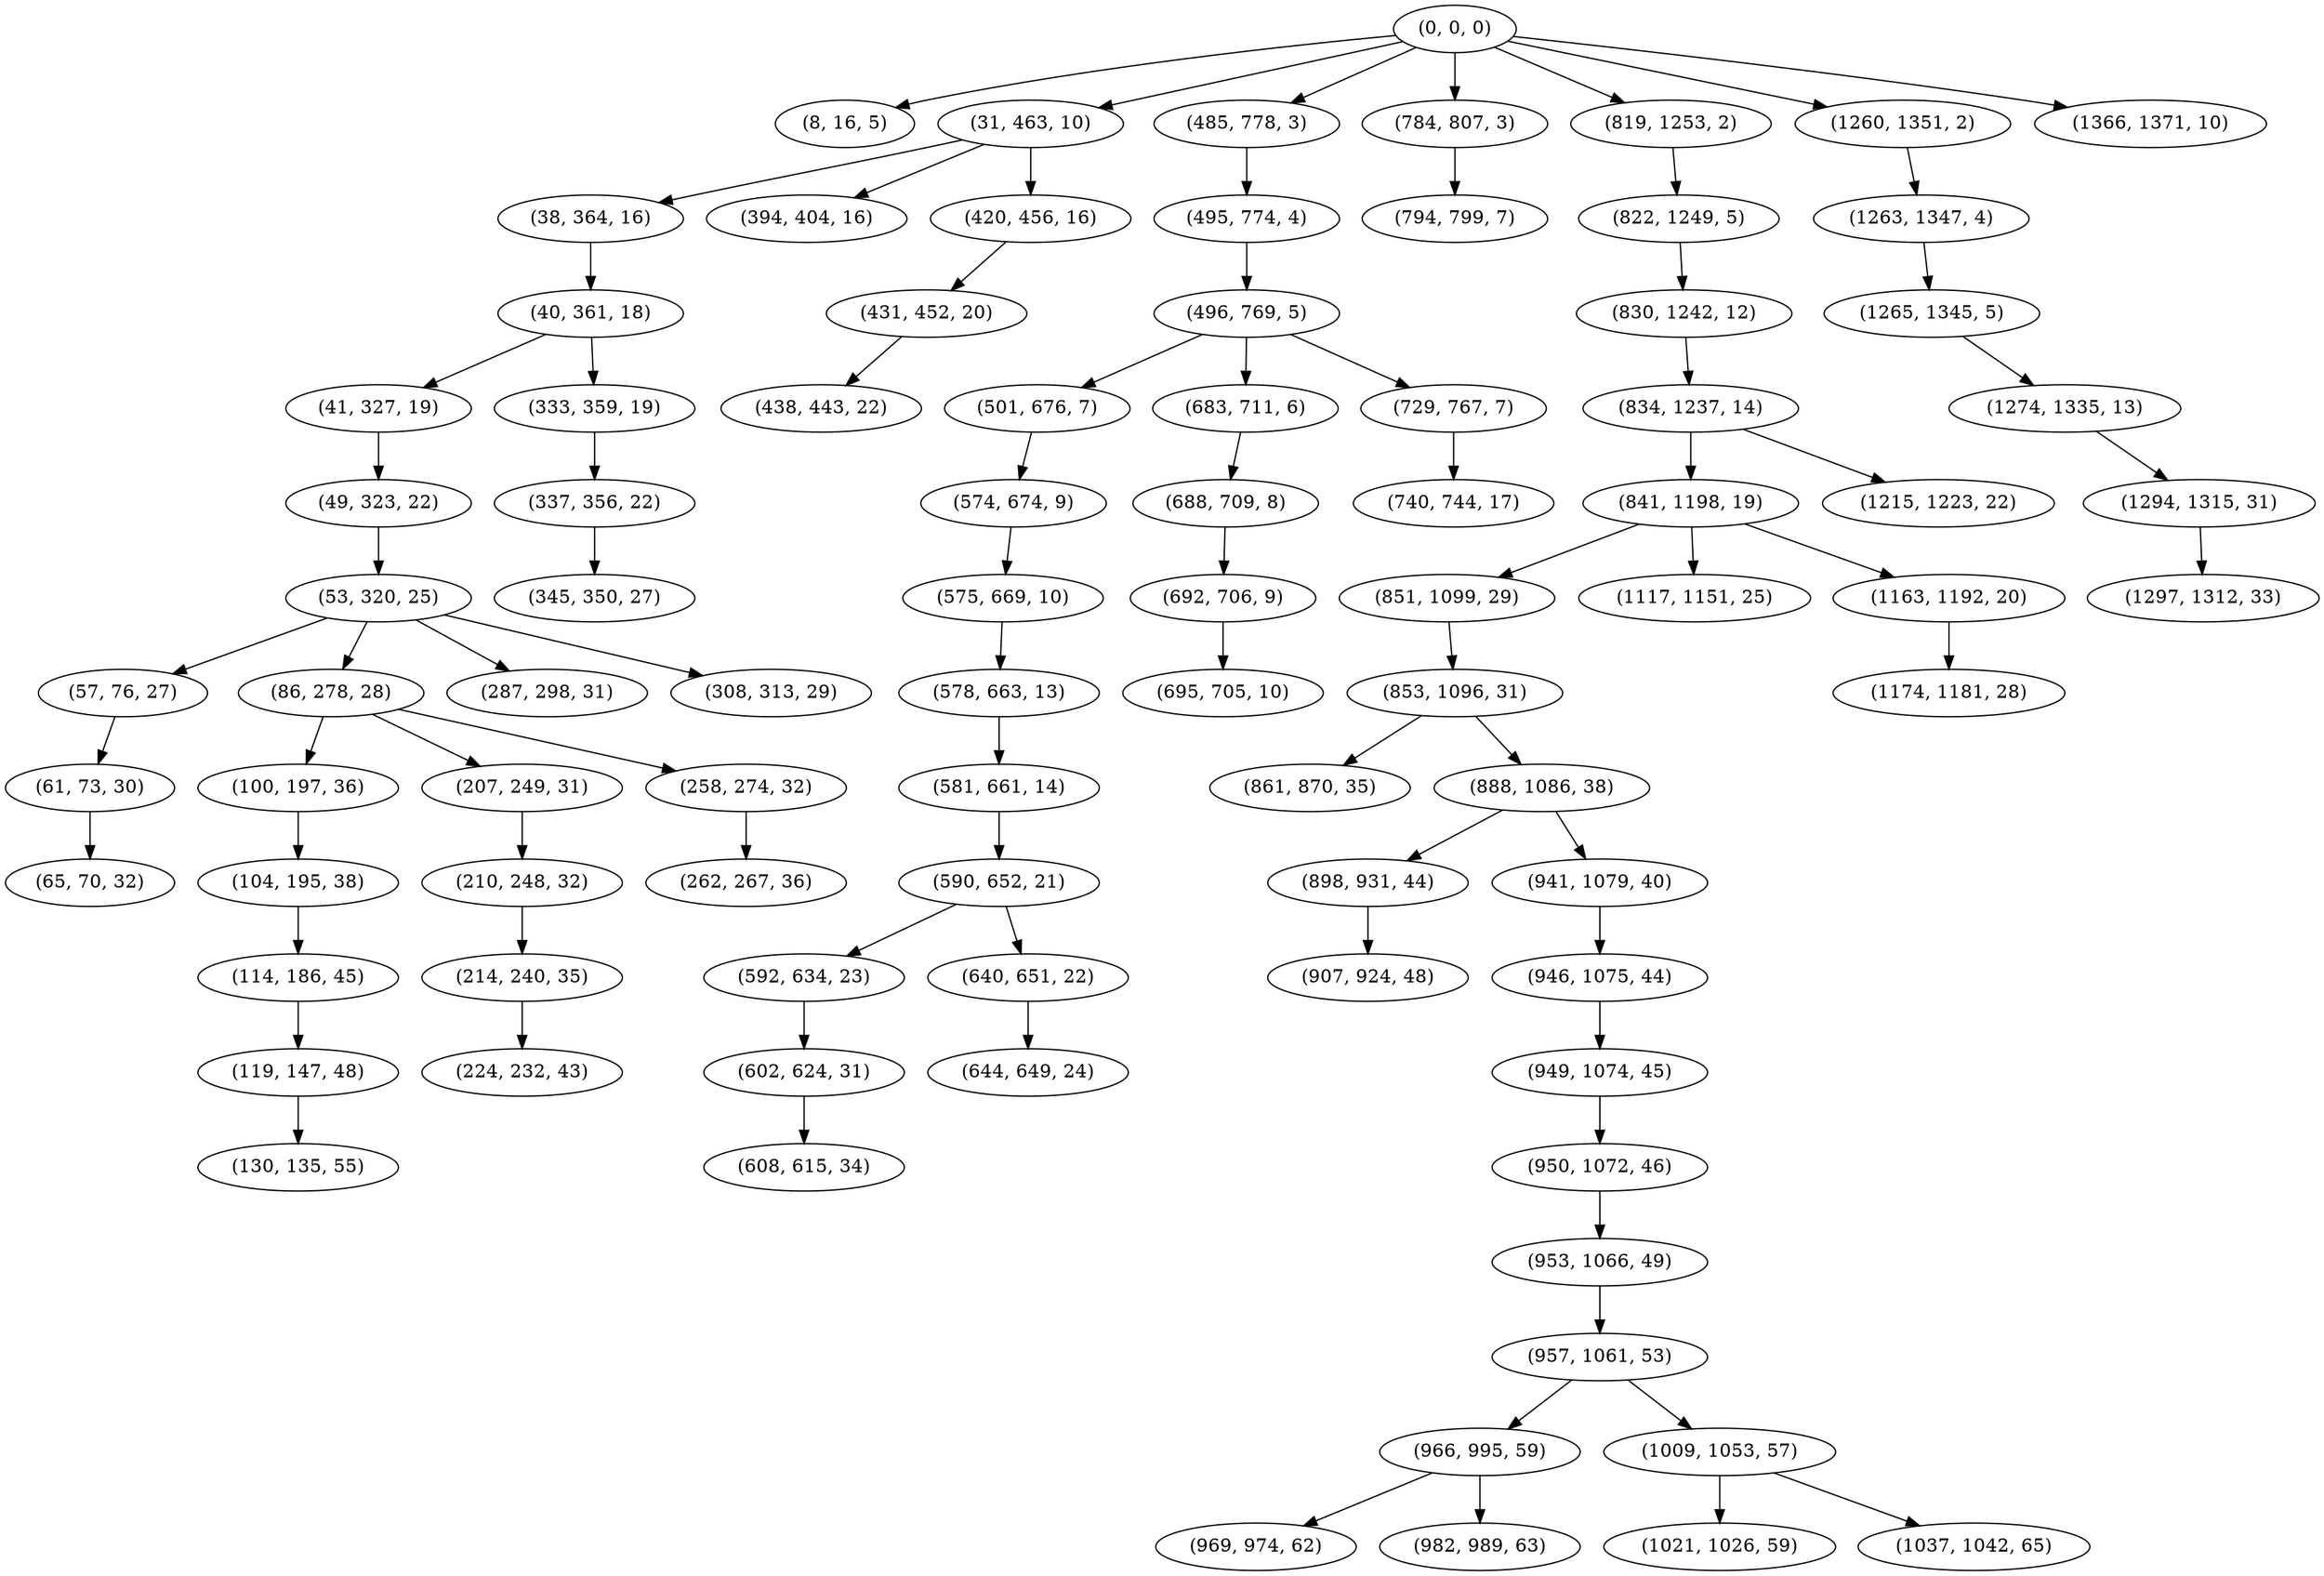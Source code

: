 digraph tree {
    "(0, 0, 0)";
    "(8, 16, 5)";
    "(31, 463, 10)";
    "(38, 364, 16)";
    "(40, 361, 18)";
    "(41, 327, 19)";
    "(49, 323, 22)";
    "(53, 320, 25)";
    "(57, 76, 27)";
    "(61, 73, 30)";
    "(65, 70, 32)";
    "(86, 278, 28)";
    "(100, 197, 36)";
    "(104, 195, 38)";
    "(114, 186, 45)";
    "(119, 147, 48)";
    "(130, 135, 55)";
    "(207, 249, 31)";
    "(210, 248, 32)";
    "(214, 240, 35)";
    "(224, 232, 43)";
    "(258, 274, 32)";
    "(262, 267, 36)";
    "(287, 298, 31)";
    "(308, 313, 29)";
    "(333, 359, 19)";
    "(337, 356, 22)";
    "(345, 350, 27)";
    "(394, 404, 16)";
    "(420, 456, 16)";
    "(431, 452, 20)";
    "(438, 443, 22)";
    "(485, 778, 3)";
    "(495, 774, 4)";
    "(496, 769, 5)";
    "(501, 676, 7)";
    "(574, 674, 9)";
    "(575, 669, 10)";
    "(578, 663, 13)";
    "(581, 661, 14)";
    "(590, 652, 21)";
    "(592, 634, 23)";
    "(602, 624, 31)";
    "(608, 615, 34)";
    "(640, 651, 22)";
    "(644, 649, 24)";
    "(683, 711, 6)";
    "(688, 709, 8)";
    "(692, 706, 9)";
    "(695, 705, 10)";
    "(729, 767, 7)";
    "(740, 744, 17)";
    "(784, 807, 3)";
    "(794, 799, 7)";
    "(819, 1253, 2)";
    "(822, 1249, 5)";
    "(830, 1242, 12)";
    "(834, 1237, 14)";
    "(841, 1198, 19)";
    "(851, 1099, 29)";
    "(853, 1096, 31)";
    "(861, 870, 35)";
    "(888, 1086, 38)";
    "(898, 931, 44)";
    "(907, 924, 48)";
    "(941, 1079, 40)";
    "(946, 1075, 44)";
    "(949, 1074, 45)";
    "(950, 1072, 46)";
    "(953, 1066, 49)";
    "(957, 1061, 53)";
    "(966, 995, 59)";
    "(969, 974, 62)";
    "(982, 989, 63)";
    "(1009, 1053, 57)";
    "(1021, 1026, 59)";
    "(1037, 1042, 65)";
    "(1117, 1151, 25)";
    "(1163, 1192, 20)";
    "(1174, 1181, 28)";
    "(1215, 1223, 22)";
    "(1260, 1351, 2)";
    "(1263, 1347, 4)";
    "(1265, 1345, 5)";
    "(1274, 1335, 13)";
    "(1294, 1315, 31)";
    "(1297, 1312, 33)";
    "(1366, 1371, 10)";
    "(0, 0, 0)" -> "(8, 16, 5)";
    "(0, 0, 0)" -> "(31, 463, 10)";
    "(0, 0, 0)" -> "(485, 778, 3)";
    "(0, 0, 0)" -> "(784, 807, 3)";
    "(0, 0, 0)" -> "(819, 1253, 2)";
    "(0, 0, 0)" -> "(1260, 1351, 2)";
    "(0, 0, 0)" -> "(1366, 1371, 10)";
    "(31, 463, 10)" -> "(38, 364, 16)";
    "(31, 463, 10)" -> "(394, 404, 16)";
    "(31, 463, 10)" -> "(420, 456, 16)";
    "(38, 364, 16)" -> "(40, 361, 18)";
    "(40, 361, 18)" -> "(41, 327, 19)";
    "(40, 361, 18)" -> "(333, 359, 19)";
    "(41, 327, 19)" -> "(49, 323, 22)";
    "(49, 323, 22)" -> "(53, 320, 25)";
    "(53, 320, 25)" -> "(57, 76, 27)";
    "(53, 320, 25)" -> "(86, 278, 28)";
    "(53, 320, 25)" -> "(287, 298, 31)";
    "(53, 320, 25)" -> "(308, 313, 29)";
    "(57, 76, 27)" -> "(61, 73, 30)";
    "(61, 73, 30)" -> "(65, 70, 32)";
    "(86, 278, 28)" -> "(100, 197, 36)";
    "(86, 278, 28)" -> "(207, 249, 31)";
    "(86, 278, 28)" -> "(258, 274, 32)";
    "(100, 197, 36)" -> "(104, 195, 38)";
    "(104, 195, 38)" -> "(114, 186, 45)";
    "(114, 186, 45)" -> "(119, 147, 48)";
    "(119, 147, 48)" -> "(130, 135, 55)";
    "(207, 249, 31)" -> "(210, 248, 32)";
    "(210, 248, 32)" -> "(214, 240, 35)";
    "(214, 240, 35)" -> "(224, 232, 43)";
    "(258, 274, 32)" -> "(262, 267, 36)";
    "(333, 359, 19)" -> "(337, 356, 22)";
    "(337, 356, 22)" -> "(345, 350, 27)";
    "(420, 456, 16)" -> "(431, 452, 20)";
    "(431, 452, 20)" -> "(438, 443, 22)";
    "(485, 778, 3)" -> "(495, 774, 4)";
    "(495, 774, 4)" -> "(496, 769, 5)";
    "(496, 769, 5)" -> "(501, 676, 7)";
    "(496, 769, 5)" -> "(683, 711, 6)";
    "(496, 769, 5)" -> "(729, 767, 7)";
    "(501, 676, 7)" -> "(574, 674, 9)";
    "(574, 674, 9)" -> "(575, 669, 10)";
    "(575, 669, 10)" -> "(578, 663, 13)";
    "(578, 663, 13)" -> "(581, 661, 14)";
    "(581, 661, 14)" -> "(590, 652, 21)";
    "(590, 652, 21)" -> "(592, 634, 23)";
    "(590, 652, 21)" -> "(640, 651, 22)";
    "(592, 634, 23)" -> "(602, 624, 31)";
    "(602, 624, 31)" -> "(608, 615, 34)";
    "(640, 651, 22)" -> "(644, 649, 24)";
    "(683, 711, 6)" -> "(688, 709, 8)";
    "(688, 709, 8)" -> "(692, 706, 9)";
    "(692, 706, 9)" -> "(695, 705, 10)";
    "(729, 767, 7)" -> "(740, 744, 17)";
    "(784, 807, 3)" -> "(794, 799, 7)";
    "(819, 1253, 2)" -> "(822, 1249, 5)";
    "(822, 1249, 5)" -> "(830, 1242, 12)";
    "(830, 1242, 12)" -> "(834, 1237, 14)";
    "(834, 1237, 14)" -> "(841, 1198, 19)";
    "(834, 1237, 14)" -> "(1215, 1223, 22)";
    "(841, 1198, 19)" -> "(851, 1099, 29)";
    "(841, 1198, 19)" -> "(1117, 1151, 25)";
    "(841, 1198, 19)" -> "(1163, 1192, 20)";
    "(851, 1099, 29)" -> "(853, 1096, 31)";
    "(853, 1096, 31)" -> "(861, 870, 35)";
    "(853, 1096, 31)" -> "(888, 1086, 38)";
    "(888, 1086, 38)" -> "(898, 931, 44)";
    "(888, 1086, 38)" -> "(941, 1079, 40)";
    "(898, 931, 44)" -> "(907, 924, 48)";
    "(941, 1079, 40)" -> "(946, 1075, 44)";
    "(946, 1075, 44)" -> "(949, 1074, 45)";
    "(949, 1074, 45)" -> "(950, 1072, 46)";
    "(950, 1072, 46)" -> "(953, 1066, 49)";
    "(953, 1066, 49)" -> "(957, 1061, 53)";
    "(957, 1061, 53)" -> "(966, 995, 59)";
    "(957, 1061, 53)" -> "(1009, 1053, 57)";
    "(966, 995, 59)" -> "(969, 974, 62)";
    "(966, 995, 59)" -> "(982, 989, 63)";
    "(1009, 1053, 57)" -> "(1021, 1026, 59)";
    "(1009, 1053, 57)" -> "(1037, 1042, 65)";
    "(1163, 1192, 20)" -> "(1174, 1181, 28)";
    "(1260, 1351, 2)" -> "(1263, 1347, 4)";
    "(1263, 1347, 4)" -> "(1265, 1345, 5)";
    "(1265, 1345, 5)" -> "(1274, 1335, 13)";
    "(1274, 1335, 13)" -> "(1294, 1315, 31)";
    "(1294, 1315, 31)" -> "(1297, 1312, 33)";
}
